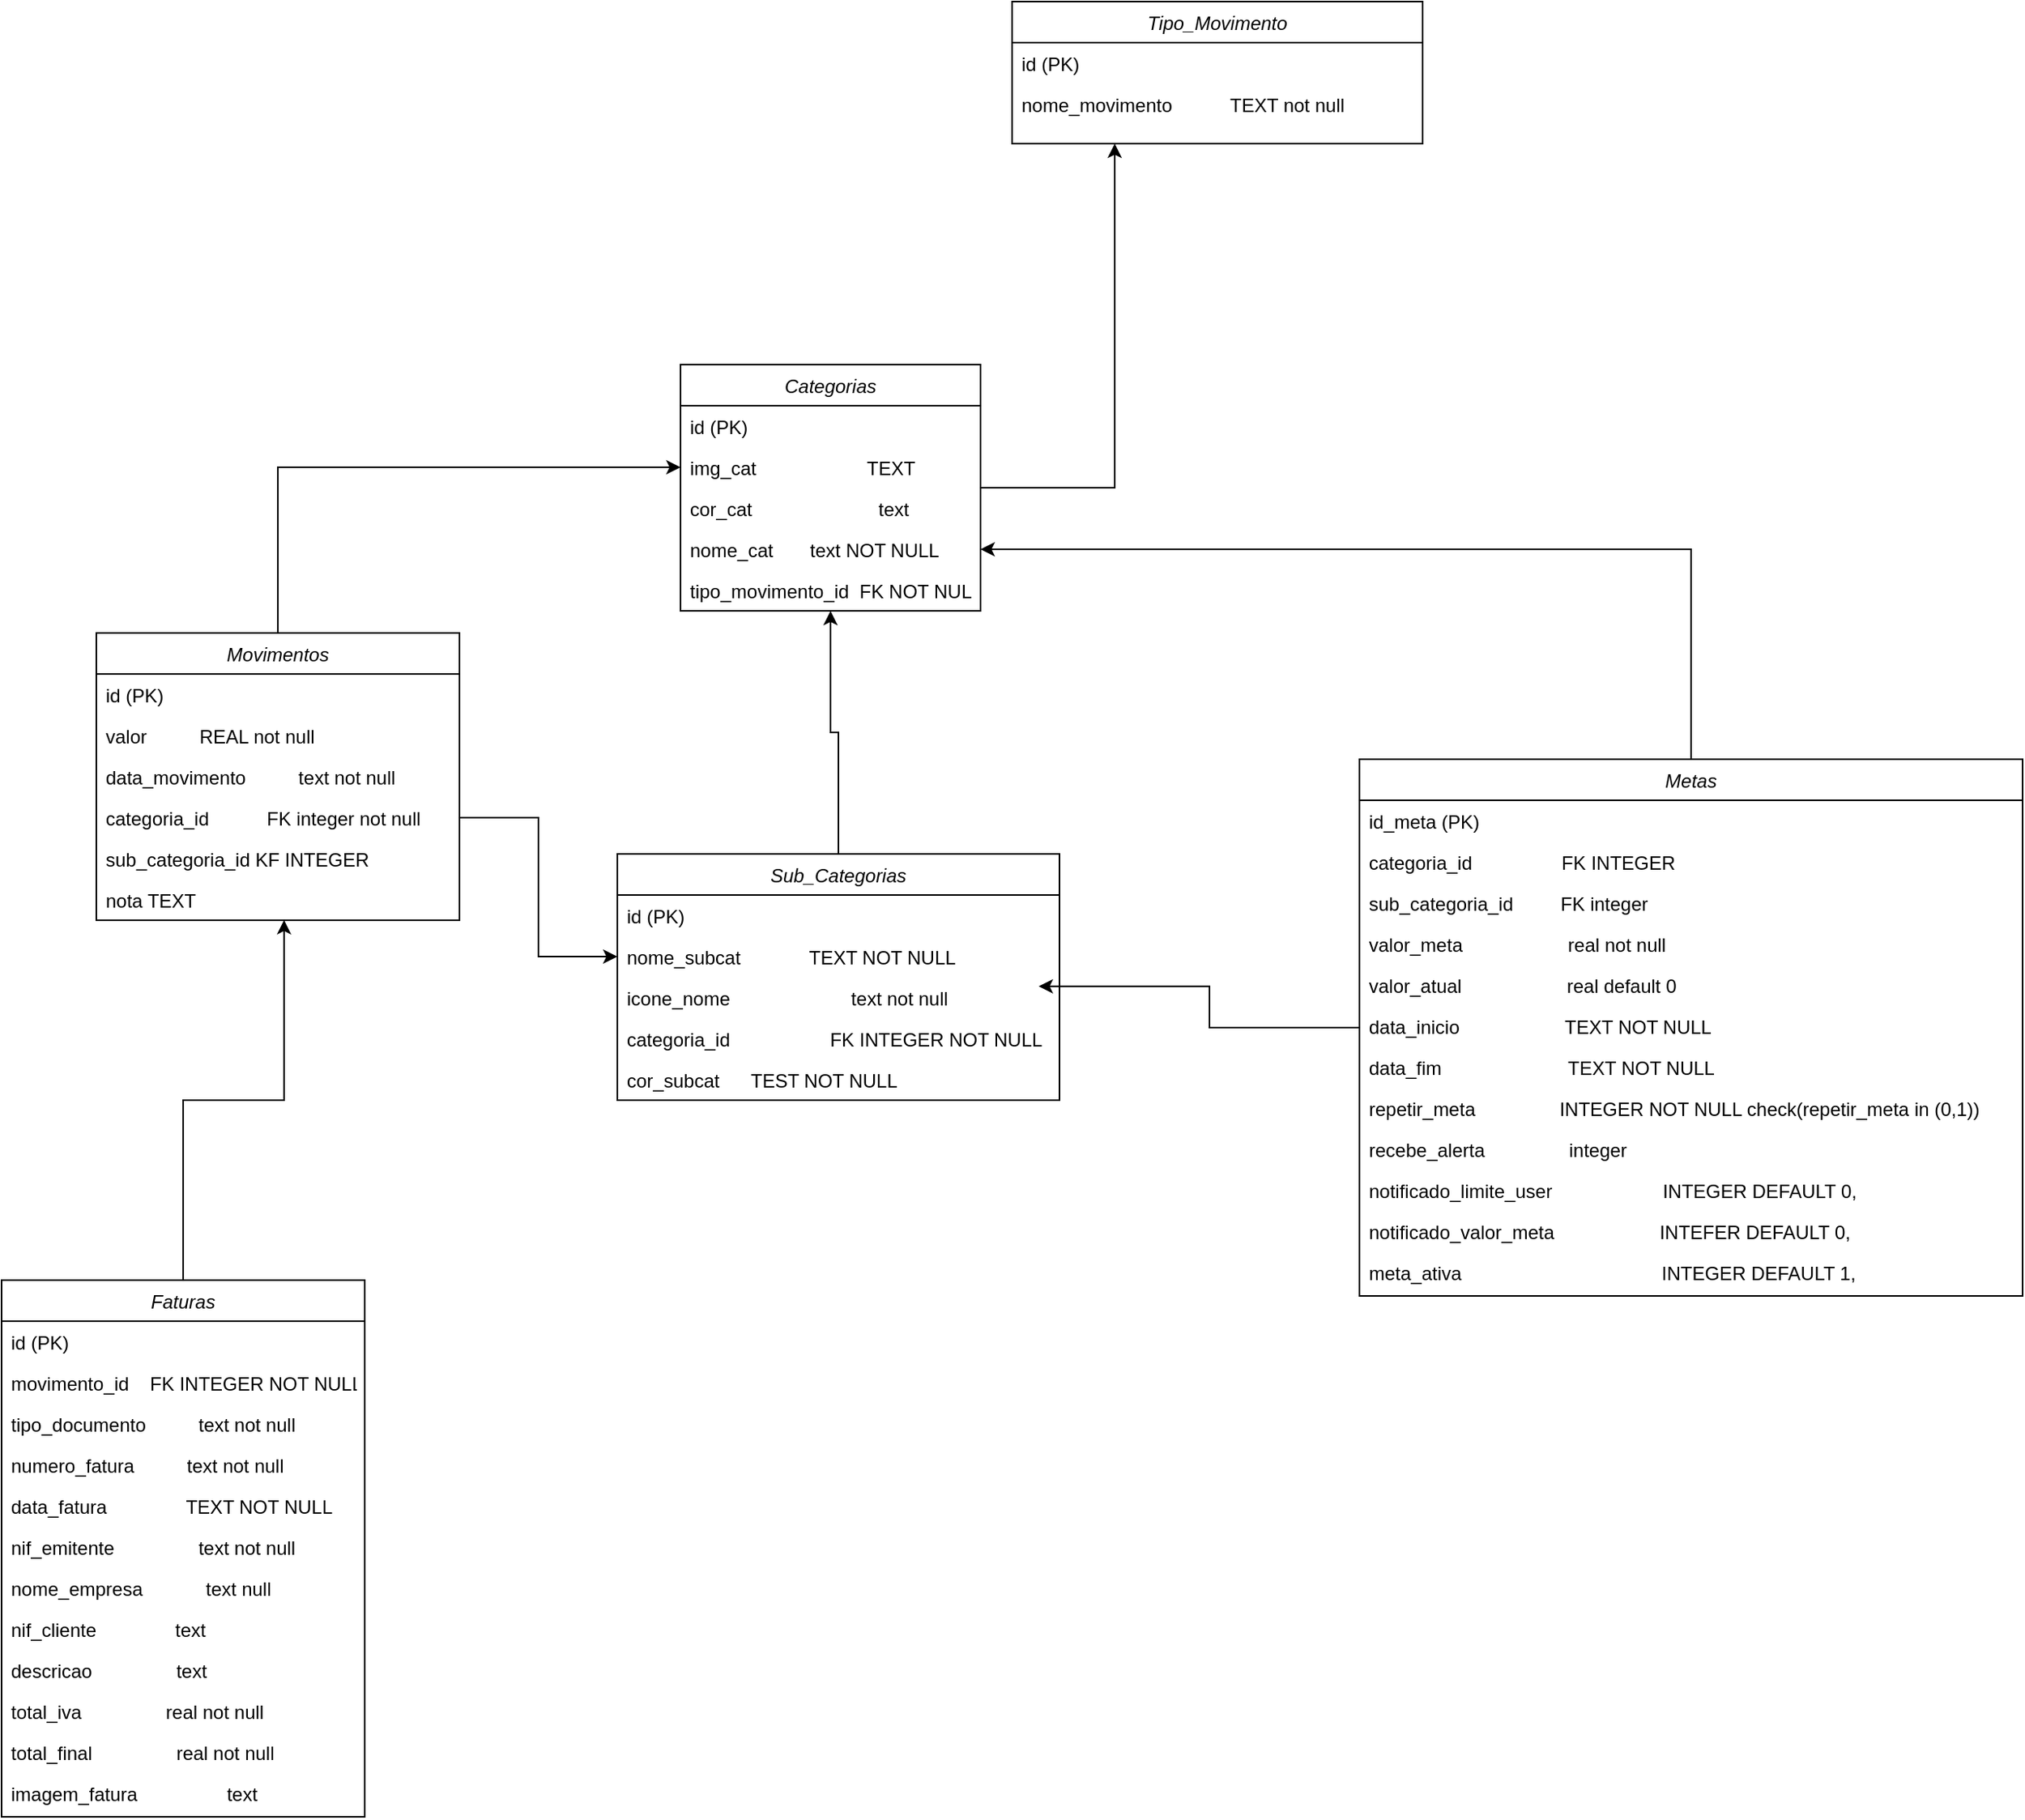 <mxfile version="26.2.14">
  <diagram id="C5RBs43oDa-KdzZeNtuy" name="Page-1">
    <mxGraphModel dx="4797" dy="2447" grid="1" gridSize="10" guides="1" tooltips="1" connect="1" arrows="1" fold="1" page="1" pageScale="1" pageWidth="827" pageHeight="1169" math="0" shadow="0">
      <root>
        <mxCell id="WIyWlLk6GJQsqaUBKTNV-0" />
        <mxCell id="WIyWlLk6GJQsqaUBKTNV-1" parent="WIyWlLk6GJQsqaUBKTNV-0" />
        <mxCell id="t2rUJXmopo4FHTmJ78FM-54" style="edgeStyle=orthogonalEdgeStyle;rounded=0;orthogonalLoop=1;jettySize=auto;html=1;entryX=0.25;entryY=1;entryDx=0;entryDy=0;" edge="1" parent="WIyWlLk6GJQsqaUBKTNV-1" source="zkfFHV4jXpPFQw0GAbJ--0" target="t2rUJXmopo4FHTmJ78FM-9">
          <mxGeometry relative="1" as="geometry" />
        </mxCell>
        <mxCell id="zkfFHV4jXpPFQw0GAbJ--0" value="Categorias" style="swimlane;fontStyle=2;align=center;verticalAlign=top;childLayout=stackLayout;horizontal=1;startSize=26;horizontalStack=0;resizeParent=1;resizeLast=0;collapsible=1;marginBottom=0;rounded=0;shadow=0;strokeWidth=1;" parent="WIyWlLk6GJQsqaUBKTNV-1" vertex="1">
          <mxGeometry x="-1250" y="-130" width="190" height="156" as="geometry">
            <mxRectangle x="230" y="140" width="160" height="26" as="alternateBounds" />
          </mxGeometry>
        </mxCell>
        <mxCell id="zkfFHV4jXpPFQw0GAbJ--1" value="id (PK)" style="text;align=left;verticalAlign=top;spacingLeft=4;spacingRight=4;overflow=hidden;rotatable=0;points=[[0,0.5],[1,0.5]];portConstraint=eastwest;" parent="zkfFHV4jXpPFQw0GAbJ--0" vertex="1">
          <mxGeometry y="26" width="190" height="26" as="geometry" />
        </mxCell>
        <mxCell id="zkfFHV4jXpPFQw0GAbJ--2" value="img_cat                     TEXT" style="text;align=left;verticalAlign=top;spacingLeft=4;spacingRight=4;overflow=hidden;rotatable=0;points=[[0,0.5],[1,0.5]];portConstraint=eastwest;rounded=0;shadow=0;html=0;" parent="zkfFHV4jXpPFQw0GAbJ--0" vertex="1">
          <mxGeometry y="52" width="190" height="26" as="geometry" />
        </mxCell>
        <mxCell id="zkfFHV4jXpPFQw0GAbJ--3" value="cor_cat                        text" style="text;align=left;verticalAlign=top;spacingLeft=4;spacingRight=4;overflow=hidden;rotatable=0;points=[[0,0.5],[1,0.5]];portConstraint=eastwest;rounded=0;shadow=0;html=0;" parent="zkfFHV4jXpPFQw0GAbJ--0" vertex="1">
          <mxGeometry y="78" width="190" height="26" as="geometry" />
        </mxCell>
        <mxCell id="t2rUJXmopo4FHTmJ78FM-1" value="nome_cat       text NOT NULL" style="text;align=left;verticalAlign=top;spacingLeft=4;spacingRight=4;overflow=hidden;rotatable=0;points=[[0,0.5],[1,0.5]];portConstraint=eastwest;rounded=0;shadow=0;html=0;" vertex="1" parent="zkfFHV4jXpPFQw0GAbJ--0">
          <mxGeometry y="104" width="190" height="26" as="geometry" />
        </mxCell>
        <mxCell id="t2rUJXmopo4FHTmJ78FM-2" value="tipo_movimento_id  FK NOT NULL" style="text;align=left;verticalAlign=top;spacingLeft=4;spacingRight=4;overflow=hidden;rotatable=0;points=[[0,0.5],[1,0.5]];portConstraint=eastwest;rounded=0;shadow=0;html=0;" vertex="1" parent="zkfFHV4jXpPFQw0GAbJ--0">
          <mxGeometry y="130" width="190" height="26" as="geometry" />
        </mxCell>
        <mxCell id="t2rUJXmopo4FHTmJ78FM-59" style="edgeStyle=orthogonalEdgeStyle;rounded=0;orthogonalLoop=1;jettySize=auto;html=1;" edge="1" parent="WIyWlLk6GJQsqaUBKTNV-1" source="t2rUJXmopo4FHTmJ78FM-3" target="t2rUJXmopo4FHTmJ78FM-2">
          <mxGeometry relative="1" as="geometry">
            <Array as="points">
              <mxPoint x="-1150" y="103" />
              <mxPoint x="-1155" y="103" />
            </Array>
          </mxGeometry>
        </mxCell>
        <mxCell id="t2rUJXmopo4FHTmJ78FM-3" value="Sub_Categorias" style="swimlane;fontStyle=2;align=center;verticalAlign=top;childLayout=stackLayout;horizontal=1;startSize=26;horizontalStack=0;resizeParent=1;resizeLast=0;collapsible=1;marginBottom=0;rounded=0;shadow=0;strokeWidth=1;" vertex="1" parent="WIyWlLk6GJQsqaUBKTNV-1">
          <mxGeometry x="-1290" y="180" width="280" height="156" as="geometry">
            <mxRectangle x="230" y="140" width="160" height="26" as="alternateBounds" />
          </mxGeometry>
        </mxCell>
        <mxCell id="t2rUJXmopo4FHTmJ78FM-4" value="id (PK)" style="text;align=left;verticalAlign=top;spacingLeft=4;spacingRight=4;overflow=hidden;rotatable=0;points=[[0,0.5],[1,0.5]];portConstraint=eastwest;" vertex="1" parent="t2rUJXmopo4FHTmJ78FM-3">
          <mxGeometry y="26" width="280" height="26" as="geometry" />
        </mxCell>
        <mxCell id="t2rUJXmopo4FHTmJ78FM-5" value="nome_subcat             TEXT NOT NULL" style="text;align=left;verticalAlign=top;spacingLeft=4;spacingRight=4;overflow=hidden;rotatable=0;points=[[0,0.5],[1,0.5]];portConstraint=eastwest;rounded=0;shadow=0;html=0;" vertex="1" parent="t2rUJXmopo4FHTmJ78FM-3">
          <mxGeometry y="52" width="280" height="26" as="geometry" />
        </mxCell>
        <mxCell id="t2rUJXmopo4FHTmJ78FM-6" value="icone_nome                       text not null" style="text;align=left;verticalAlign=top;spacingLeft=4;spacingRight=4;overflow=hidden;rotatable=0;points=[[0,0.5],[1,0.5]];portConstraint=eastwest;rounded=0;shadow=0;html=0;" vertex="1" parent="t2rUJXmopo4FHTmJ78FM-3">
          <mxGeometry y="78" width="280" height="26" as="geometry" />
        </mxCell>
        <mxCell id="t2rUJXmopo4FHTmJ78FM-7" value="categoria_id                   FK INTEGER NOT NULL" style="text;align=left;verticalAlign=top;spacingLeft=4;spacingRight=4;overflow=hidden;rotatable=0;points=[[0,0.5],[1,0.5]];portConstraint=eastwest;rounded=0;shadow=0;html=0;" vertex="1" parent="t2rUJXmopo4FHTmJ78FM-3">
          <mxGeometry y="104" width="280" height="26" as="geometry" />
        </mxCell>
        <mxCell id="t2rUJXmopo4FHTmJ78FM-8" value="cor_subcat      TEST NOT NULL" style="text;align=left;verticalAlign=top;spacingLeft=4;spacingRight=4;overflow=hidden;rotatable=0;points=[[0,0.5],[1,0.5]];portConstraint=eastwest;rounded=0;shadow=0;html=0;" vertex="1" parent="t2rUJXmopo4FHTmJ78FM-3">
          <mxGeometry y="130" width="280" height="26" as="geometry" />
        </mxCell>
        <mxCell id="t2rUJXmopo4FHTmJ78FM-9" value="Tipo_Movimento" style="swimlane;fontStyle=2;align=center;verticalAlign=top;childLayout=stackLayout;horizontal=1;startSize=26;horizontalStack=0;resizeParent=1;resizeLast=0;collapsible=1;marginBottom=0;rounded=0;shadow=0;strokeWidth=1;" vertex="1" parent="WIyWlLk6GJQsqaUBKTNV-1">
          <mxGeometry x="-1040" y="-360" width="260" height="90" as="geometry">
            <mxRectangle x="230" y="140" width="160" height="26" as="alternateBounds" />
          </mxGeometry>
        </mxCell>
        <mxCell id="t2rUJXmopo4FHTmJ78FM-10" value="id (PK)" style="text;align=left;verticalAlign=top;spacingLeft=4;spacingRight=4;overflow=hidden;rotatable=0;points=[[0,0.5],[1,0.5]];portConstraint=eastwest;" vertex="1" parent="t2rUJXmopo4FHTmJ78FM-9">
          <mxGeometry y="26" width="260" height="26" as="geometry" />
        </mxCell>
        <mxCell id="t2rUJXmopo4FHTmJ78FM-11" value="nome_movimento           TEXT not null" style="text;align=left;verticalAlign=top;spacingLeft=4;spacingRight=4;overflow=hidden;rotatable=0;points=[[0,0.5],[1,0.5]];portConstraint=eastwest;rounded=0;shadow=0;html=0;" vertex="1" parent="t2rUJXmopo4FHTmJ78FM-9">
          <mxGeometry y="52" width="260" height="26" as="geometry" />
        </mxCell>
        <mxCell id="t2rUJXmopo4FHTmJ78FM-60" style="edgeStyle=orthogonalEdgeStyle;rounded=0;orthogonalLoop=1;jettySize=auto;html=1;" edge="1" parent="WIyWlLk6GJQsqaUBKTNV-1" source="t2rUJXmopo4FHTmJ78FM-15" target="zkfFHV4jXpPFQw0GAbJ--2">
          <mxGeometry relative="1" as="geometry">
            <mxPoint x="-1340" y="131.0" as="targetPoint" />
          </mxGeometry>
        </mxCell>
        <mxCell id="t2rUJXmopo4FHTmJ78FM-15" value="Movimentos" style="swimlane;fontStyle=2;align=center;verticalAlign=top;childLayout=stackLayout;horizontal=1;startSize=26;horizontalStack=0;resizeParent=1;resizeLast=0;collapsible=1;marginBottom=0;rounded=0;shadow=0;strokeWidth=1;" vertex="1" parent="WIyWlLk6GJQsqaUBKTNV-1">
          <mxGeometry x="-1620" y="40" width="230" height="182" as="geometry">
            <mxRectangle x="230" y="140" width="160" height="26" as="alternateBounds" />
          </mxGeometry>
        </mxCell>
        <mxCell id="t2rUJXmopo4FHTmJ78FM-16" value="id (PK)" style="text;align=left;verticalAlign=top;spacingLeft=4;spacingRight=4;overflow=hidden;rotatable=0;points=[[0,0.5],[1,0.5]];portConstraint=eastwest;" vertex="1" parent="t2rUJXmopo4FHTmJ78FM-15">
          <mxGeometry y="26" width="230" height="26" as="geometry" />
        </mxCell>
        <mxCell id="t2rUJXmopo4FHTmJ78FM-17" value="valor          REAL not null" style="text;align=left;verticalAlign=top;spacingLeft=4;spacingRight=4;overflow=hidden;rotatable=0;points=[[0,0.5],[1,0.5]];portConstraint=eastwest;rounded=0;shadow=0;html=0;" vertex="1" parent="t2rUJXmopo4FHTmJ78FM-15">
          <mxGeometry y="52" width="230" height="26" as="geometry" />
        </mxCell>
        <mxCell id="t2rUJXmopo4FHTmJ78FM-18" value="data_movimento          text not null" style="text;align=left;verticalAlign=top;spacingLeft=4;spacingRight=4;overflow=hidden;rotatable=0;points=[[0,0.5],[1,0.5]];portConstraint=eastwest;rounded=0;shadow=0;html=0;" vertex="1" parent="t2rUJXmopo4FHTmJ78FM-15">
          <mxGeometry y="78" width="230" height="26" as="geometry" />
        </mxCell>
        <mxCell id="t2rUJXmopo4FHTmJ78FM-19" value="categoria_id           FK integer not null" style="text;align=left;verticalAlign=top;spacingLeft=4;spacingRight=4;overflow=hidden;rotatable=0;points=[[0,0.5],[1,0.5]];portConstraint=eastwest;rounded=0;shadow=0;html=0;" vertex="1" parent="t2rUJXmopo4FHTmJ78FM-15">
          <mxGeometry y="104" width="230" height="26" as="geometry" />
        </mxCell>
        <mxCell id="t2rUJXmopo4FHTmJ78FM-20" value="sub_categoria_id KF INTEGER" style="text;align=left;verticalAlign=top;spacingLeft=4;spacingRight=4;overflow=hidden;rotatable=0;points=[[0,0.5],[1,0.5]];portConstraint=eastwest;rounded=0;shadow=0;html=0;" vertex="1" parent="t2rUJXmopo4FHTmJ78FM-15">
          <mxGeometry y="130" width="230" height="26" as="geometry" />
        </mxCell>
        <mxCell id="t2rUJXmopo4FHTmJ78FM-21" value="nota TEXT" style="text;align=left;verticalAlign=top;spacingLeft=4;spacingRight=4;overflow=hidden;rotatable=0;points=[[0,0.5],[1,0.5]];portConstraint=eastwest;rounded=0;shadow=0;html=0;" vertex="1" parent="t2rUJXmopo4FHTmJ78FM-15">
          <mxGeometry y="156" width="230" height="26" as="geometry" />
        </mxCell>
        <mxCell id="t2rUJXmopo4FHTmJ78FM-22" value="Faturas" style="swimlane;fontStyle=2;align=center;verticalAlign=top;childLayout=stackLayout;horizontal=1;startSize=26;horizontalStack=0;resizeParent=1;resizeLast=0;collapsible=1;marginBottom=0;rounded=0;shadow=0;strokeWidth=1;" vertex="1" parent="WIyWlLk6GJQsqaUBKTNV-1">
          <mxGeometry x="-1680" y="450" width="230" height="340" as="geometry">
            <mxRectangle x="230" y="140" width="160" height="26" as="alternateBounds" />
          </mxGeometry>
        </mxCell>
        <mxCell id="t2rUJXmopo4FHTmJ78FM-23" value="id (PK)" style="text;align=left;verticalAlign=top;spacingLeft=4;spacingRight=4;overflow=hidden;rotatable=0;points=[[0,0.5],[1,0.5]];portConstraint=eastwest;" vertex="1" parent="t2rUJXmopo4FHTmJ78FM-22">
          <mxGeometry y="26" width="230" height="26" as="geometry" />
        </mxCell>
        <mxCell id="t2rUJXmopo4FHTmJ78FM-24" value="movimento_id    FK INTEGER NOT NULL" style="text;align=left;verticalAlign=top;spacingLeft=4;spacingRight=4;overflow=hidden;rotatable=0;points=[[0,0.5],[1,0.5]];portConstraint=eastwest;rounded=0;shadow=0;html=0;" vertex="1" parent="t2rUJXmopo4FHTmJ78FM-22">
          <mxGeometry y="52" width="230" height="26" as="geometry" />
        </mxCell>
        <mxCell id="t2rUJXmopo4FHTmJ78FM-25" value="tipo_documento          text not null" style="text;align=left;verticalAlign=top;spacingLeft=4;spacingRight=4;overflow=hidden;rotatable=0;points=[[0,0.5],[1,0.5]];portConstraint=eastwest;rounded=0;shadow=0;html=0;" vertex="1" parent="t2rUJXmopo4FHTmJ78FM-22">
          <mxGeometry y="78" width="230" height="26" as="geometry" />
        </mxCell>
        <mxCell id="t2rUJXmopo4FHTmJ78FM-26" value="numero_fatura          text not null" style="text;align=left;verticalAlign=top;spacingLeft=4;spacingRight=4;overflow=hidden;rotatable=0;points=[[0,0.5],[1,0.5]];portConstraint=eastwest;rounded=0;shadow=0;html=0;" vertex="1" parent="t2rUJXmopo4FHTmJ78FM-22">
          <mxGeometry y="104" width="230" height="26" as="geometry" />
        </mxCell>
        <mxCell id="t2rUJXmopo4FHTmJ78FM-27" value="data_fatura               TEXT NOT NULL" style="text;align=left;verticalAlign=top;spacingLeft=4;spacingRight=4;overflow=hidden;rotatable=0;points=[[0,0.5],[1,0.5]];portConstraint=eastwest;rounded=0;shadow=0;html=0;" vertex="1" parent="t2rUJXmopo4FHTmJ78FM-22">
          <mxGeometry y="130" width="230" height="26" as="geometry" />
        </mxCell>
        <mxCell id="t2rUJXmopo4FHTmJ78FM-28" value="nif_emitente                text not null" style="text;align=left;verticalAlign=top;spacingLeft=4;spacingRight=4;overflow=hidden;rotatable=0;points=[[0,0.5],[1,0.5]];portConstraint=eastwest;rounded=0;shadow=0;html=0;" vertex="1" parent="t2rUJXmopo4FHTmJ78FM-22">
          <mxGeometry y="156" width="230" height="26" as="geometry" />
        </mxCell>
        <mxCell id="t2rUJXmopo4FHTmJ78FM-29" value="nome_empresa            text null" style="text;align=left;verticalAlign=top;spacingLeft=4;spacingRight=4;overflow=hidden;rotatable=0;points=[[0,0.5],[1,0.5]];portConstraint=eastwest;rounded=0;shadow=0;html=0;" vertex="1" parent="t2rUJXmopo4FHTmJ78FM-22">
          <mxGeometry y="182" width="230" height="26" as="geometry" />
        </mxCell>
        <mxCell id="t2rUJXmopo4FHTmJ78FM-30" value="nif_cliente               text " style="text;align=left;verticalAlign=top;spacingLeft=4;spacingRight=4;overflow=hidden;rotatable=0;points=[[0,0.5],[1,0.5]];portConstraint=eastwest;rounded=0;shadow=0;html=0;" vertex="1" parent="t2rUJXmopo4FHTmJ78FM-22">
          <mxGeometry y="208" width="230" height="26" as="geometry" />
        </mxCell>
        <mxCell id="t2rUJXmopo4FHTmJ78FM-31" value="descricao                text " style="text;align=left;verticalAlign=top;spacingLeft=4;spacingRight=4;overflow=hidden;rotatable=0;points=[[0,0.5],[1,0.5]];portConstraint=eastwest;rounded=0;shadow=0;html=0;" vertex="1" parent="t2rUJXmopo4FHTmJ78FM-22">
          <mxGeometry y="234" width="230" height="26" as="geometry" />
        </mxCell>
        <mxCell id="t2rUJXmopo4FHTmJ78FM-32" value="total_iva                real not null" style="text;align=left;verticalAlign=top;spacingLeft=4;spacingRight=4;overflow=hidden;rotatable=0;points=[[0,0.5],[1,0.5]];portConstraint=eastwest;rounded=0;shadow=0;html=0;" vertex="1" parent="t2rUJXmopo4FHTmJ78FM-22">
          <mxGeometry y="260" width="230" height="26" as="geometry" />
        </mxCell>
        <mxCell id="t2rUJXmopo4FHTmJ78FM-33" value="total_final                real not null" style="text;align=left;verticalAlign=top;spacingLeft=4;spacingRight=4;overflow=hidden;rotatable=0;points=[[0,0.5],[1,0.5]];portConstraint=eastwest;rounded=0;shadow=0;html=0;" vertex="1" parent="t2rUJXmopo4FHTmJ78FM-22">
          <mxGeometry y="286" width="230" height="26" as="geometry" />
        </mxCell>
        <mxCell id="t2rUJXmopo4FHTmJ78FM-34" value="imagem_fatura                 text" style="text;align=left;verticalAlign=top;spacingLeft=4;spacingRight=4;overflow=hidden;rotatable=0;points=[[0,0.5],[1,0.5]];portConstraint=eastwest;rounded=0;shadow=0;html=0;" vertex="1" parent="t2rUJXmopo4FHTmJ78FM-22">
          <mxGeometry y="312" width="230" height="26" as="geometry" />
        </mxCell>
        <mxCell id="t2rUJXmopo4FHTmJ78FM-63" style="edgeStyle=orthogonalEdgeStyle;rounded=0;orthogonalLoop=1;jettySize=auto;html=1;entryX=1;entryY=0.5;entryDx=0;entryDy=0;" edge="1" parent="WIyWlLk6GJQsqaUBKTNV-1" source="t2rUJXmopo4FHTmJ78FM-41" target="t2rUJXmopo4FHTmJ78FM-1">
          <mxGeometry relative="1" as="geometry" />
        </mxCell>
        <mxCell id="t2rUJXmopo4FHTmJ78FM-41" value="Metas" style="swimlane;fontStyle=2;align=center;verticalAlign=top;childLayout=stackLayout;horizontal=1;startSize=26;horizontalStack=0;resizeParent=1;resizeLast=0;collapsible=1;marginBottom=0;rounded=0;shadow=0;strokeWidth=1;" vertex="1" parent="WIyWlLk6GJQsqaUBKTNV-1">
          <mxGeometry x="-820" y="120" width="420" height="340" as="geometry">
            <mxRectangle x="230" y="140" width="160" height="26" as="alternateBounds" />
          </mxGeometry>
        </mxCell>
        <mxCell id="t2rUJXmopo4FHTmJ78FM-42" value="id_meta (PK)" style="text;align=left;verticalAlign=top;spacingLeft=4;spacingRight=4;overflow=hidden;rotatable=0;points=[[0,0.5],[1,0.5]];portConstraint=eastwest;" vertex="1" parent="t2rUJXmopo4FHTmJ78FM-41">
          <mxGeometry y="26" width="420" height="26" as="geometry" />
        </mxCell>
        <mxCell id="t2rUJXmopo4FHTmJ78FM-43" value="categoria_id                 FK INTEGER" style="text;align=left;verticalAlign=top;spacingLeft=4;spacingRight=4;overflow=hidden;rotatable=0;points=[[0,0.5],[1,0.5]];portConstraint=eastwest;rounded=0;shadow=0;html=0;" vertex="1" parent="t2rUJXmopo4FHTmJ78FM-41">
          <mxGeometry y="52" width="420" height="26" as="geometry" />
        </mxCell>
        <mxCell id="t2rUJXmopo4FHTmJ78FM-44" value="sub_categoria_id         FK integer" style="text;align=left;verticalAlign=top;spacingLeft=4;spacingRight=4;overflow=hidden;rotatable=0;points=[[0,0.5],[1,0.5]];portConstraint=eastwest;rounded=0;shadow=0;html=0;" vertex="1" parent="t2rUJXmopo4FHTmJ78FM-41">
          <mxGeometry y="78" width="420" height="26" as="geometry" />
        </mxCell>
        <mxCell id="t2rUJXmopo4FHTmJ78FM-45" value="valor_meta                    real not null" style="text;align=left;verticalAlign=top;spacingLeft=4;spacingRight=4;overflow=hidden;rotatable=0;points=[[0,0.5],[1,0.5]];portConstraint=eastwest;rounded=0;shadow=0;html=0;" vertex="1" parent="t2rUJXmopo4FHTmJ78FM-41">
          <mxGeometry y="104" width="420" height="26" as="geometry" />
        </mxCell>
        <mxCell id="t2rUJXmopo4FHTmJ78FM-46" value="valor_atual                    real default 0    " style="text;align=left;verticalAlign=top;spacingLeft=4;spacingRight=4;overflow=hidden;rotatable=0;points=[[0,0.5],[1,0.5]];portConstraint=eastwest;rounded=0;shadow=0;html=0;" vertex="1" parent="t2rUJXmopo4FHTmJ78FM-41">
          <mxGeometry y="130" width="420" height="26" as="geometry" />
        </mxCell>
        <mxCell id="t2rUJXmopo4FHTmJ78FM-47" value="data_inicio                    TEXT NOT NULL" style="text;align=left;verticalAlign=top;spacingLeft=4;spacingRight=4;overflow=hidden;rotatable=0;points=[[0,0.5],[1,0.5]];portConstraint=eastwest;rounded=0;shadow=0;html=0;" vertex="1" parent="t2rUJXmopo4FHTmJ78FM-41">
          <mxGeometry y="156" width="420" height="26" as="geometry" />
        </mxCell>
        <mxCell id="t2rUJXmopo4FHTmJ78FM-48" value="data_fim                        TEXT NOT NULL" style="text;align=left;verticalAlign=top;spacingLeft=4;spacingRight=4;overflow=hidden;rotatable=0;points=[[0,0.5],[1,0.5]];portConstraint=eastwest;rounded=0;shadow=0;html=0;" vertex="1" parent="t2rUJXmopo4FHTmJ78FM-41">
          <mxGeometry y="182" width="420" height="26" as="geometry" />
        </mxCell>
        <mxCell id="t2rUJXmopo4FHTmJ78FM-49" value="repetir_meta                INTEGER NOT NULL check(repetir_meta in (0,1))" style="text;align=left;verticalAlign=top;spacingLeft=4;spacingRight=4;overflow=hidden;rotatable=0;points=[[0,0.5],[1,0.5]];portConstraint=eastwest;rounded=0;shadow=0;html=0;" vertex="1" parent="t2rUJXmopo4FHTmJ78FM-41">
          <mxGeometry y="208" width="420" height="26" as="geometry" />
        </mxCell>
        <mxCell id="t2rUJXmopo4FHTmJ78FM-50" value="recebe_alerta                integer" style="text;align=left;verticalAlign=top;spacingLeft=4;spacingRight=4;overflow=hidden;rotatable=0;points=[[0,0.5],[1,0.5]];portConstraint=eastwest;rounded=0;shadow=0;html=0;" vertex="1" parent="t2rUJXmopo4FHTmJ78FM-41">
          <mxGeometry y="234" width="420" height="26" as="geometry" />
        </mxCell>
        <mxCell id="t2rUJXmopo4FHTmJ78FM-51" value="notificado_limite_user                     INTEGER DEFAULT 0," style="text;align=left;verticalAlign=top;spacingLeft=4;spacingRight=4;overflow=hidden;rotatable=0;points=[[0,0.5],[1,0.5]];portConstraint=eastwest;rounded=0;shadow=0;html=0;" vertex="1" parent="t2rUJXmopo4FHTmJ78FM-41">
          <mxGeometry y="260" width="420" height="26" as="geometry" />
        </mxCell>
        <mxCell id="t2rUJXmopo4FHTmJ78FM-52" value="notificado_valor_meta                    INTEFER DEFAULT 0," style="text;align=left;verticalAlign=top;spacingLeft=4;spacingRight=4;overflow=hidden;rotatable=0;points=[[0,0.5],[1,0.5]];portConstraint=eastwest;rounded=0;shadow=0;html=0;" vertex="1" parent="t2rUJXmopo4FHTmJ78FM-41">
          <mxGeometry y="286" width="420" height="26" as="geometry" />
        </mxCell>
        <mxCell id="t2rUJXmopo4FHTmJ78FM-53" value="meta_ativa                                      INTEGER DEFAULT 1," style="text;align=left;verticalAlign=top;spacingLeft=4;spacingRight=4;overflow=hidden;rotatable=0;points=[[0,0.5],[1,0.5]];portConstraint=eastwest;rounded=0;shadow=0;html=0;" vertex="1" parent="t2rUJXmopo4FHTmJ78FM-41">
          <mxGeometry y="312" width="420" height="26" as="geometry" />
        </mxCell>
        <mxCell id="t2rUJXmopo4FHTmJ78FM-58" style="edgeStyle=orthogonalEdgeStyle;rounded=0;orthogonalLoop=1;jettySize=auto;html=1;entryX=0.517;entryY=0.994;entryDx=0;entryDy=0;entryPerimeter=0;" edge="1" parent="WIyWlLk6GJQsqaUBKTNV-1" source="t2rUJXmopo4FHTmJ78FM-22" target="t2rUJXmopo4FHTmJ78FM-21">
          <mxGeometry relative="1" as="geometry" />
        </mxCell>
        <mxCell id="t2rUJXmopo4FHTmJ78FM-61" style="edgeStyle=orthogonalEdgeStyle;rounded=0;orthogonalLoop=1;jettySize=auto;html=1;entryX=0;entryY=0.5;entryDx=0;entryDy=0;" edge="1" parent="WIyWlLk6GJQsqaUBKTNV-1" source="t2rUJXmopo4FHTmJ78FM-19" target="t2rUJXmopo4FHTmJ78FM-5">
          <mxGeometry relative="1" as="geometry" />
        </mxCell>
        <mxCell id="t2rUJXmopo4FHTmJ78FM-62" style="edgeStyle=orthogonalEdgeStyle;rounded=0;orthogonalLoop=1;jettySize=auto;html=1;entryX=0.953;entryY=0.225;entryDx=0;entryDy=0;entryPerimeter=0;" edge="1" parent="WIyWlLk6GJQsqaUBKTNV-1" source="t2rUJXmopo4FHTmJ78FM-41" target="t2rUJXmopo4FHTmJ78FM-6">
          <mxGeometry relative="1" as="geometry" />
        </mxCell>
      </root>
    </mxGraphModel>
  </diagram>
</mxfile>
